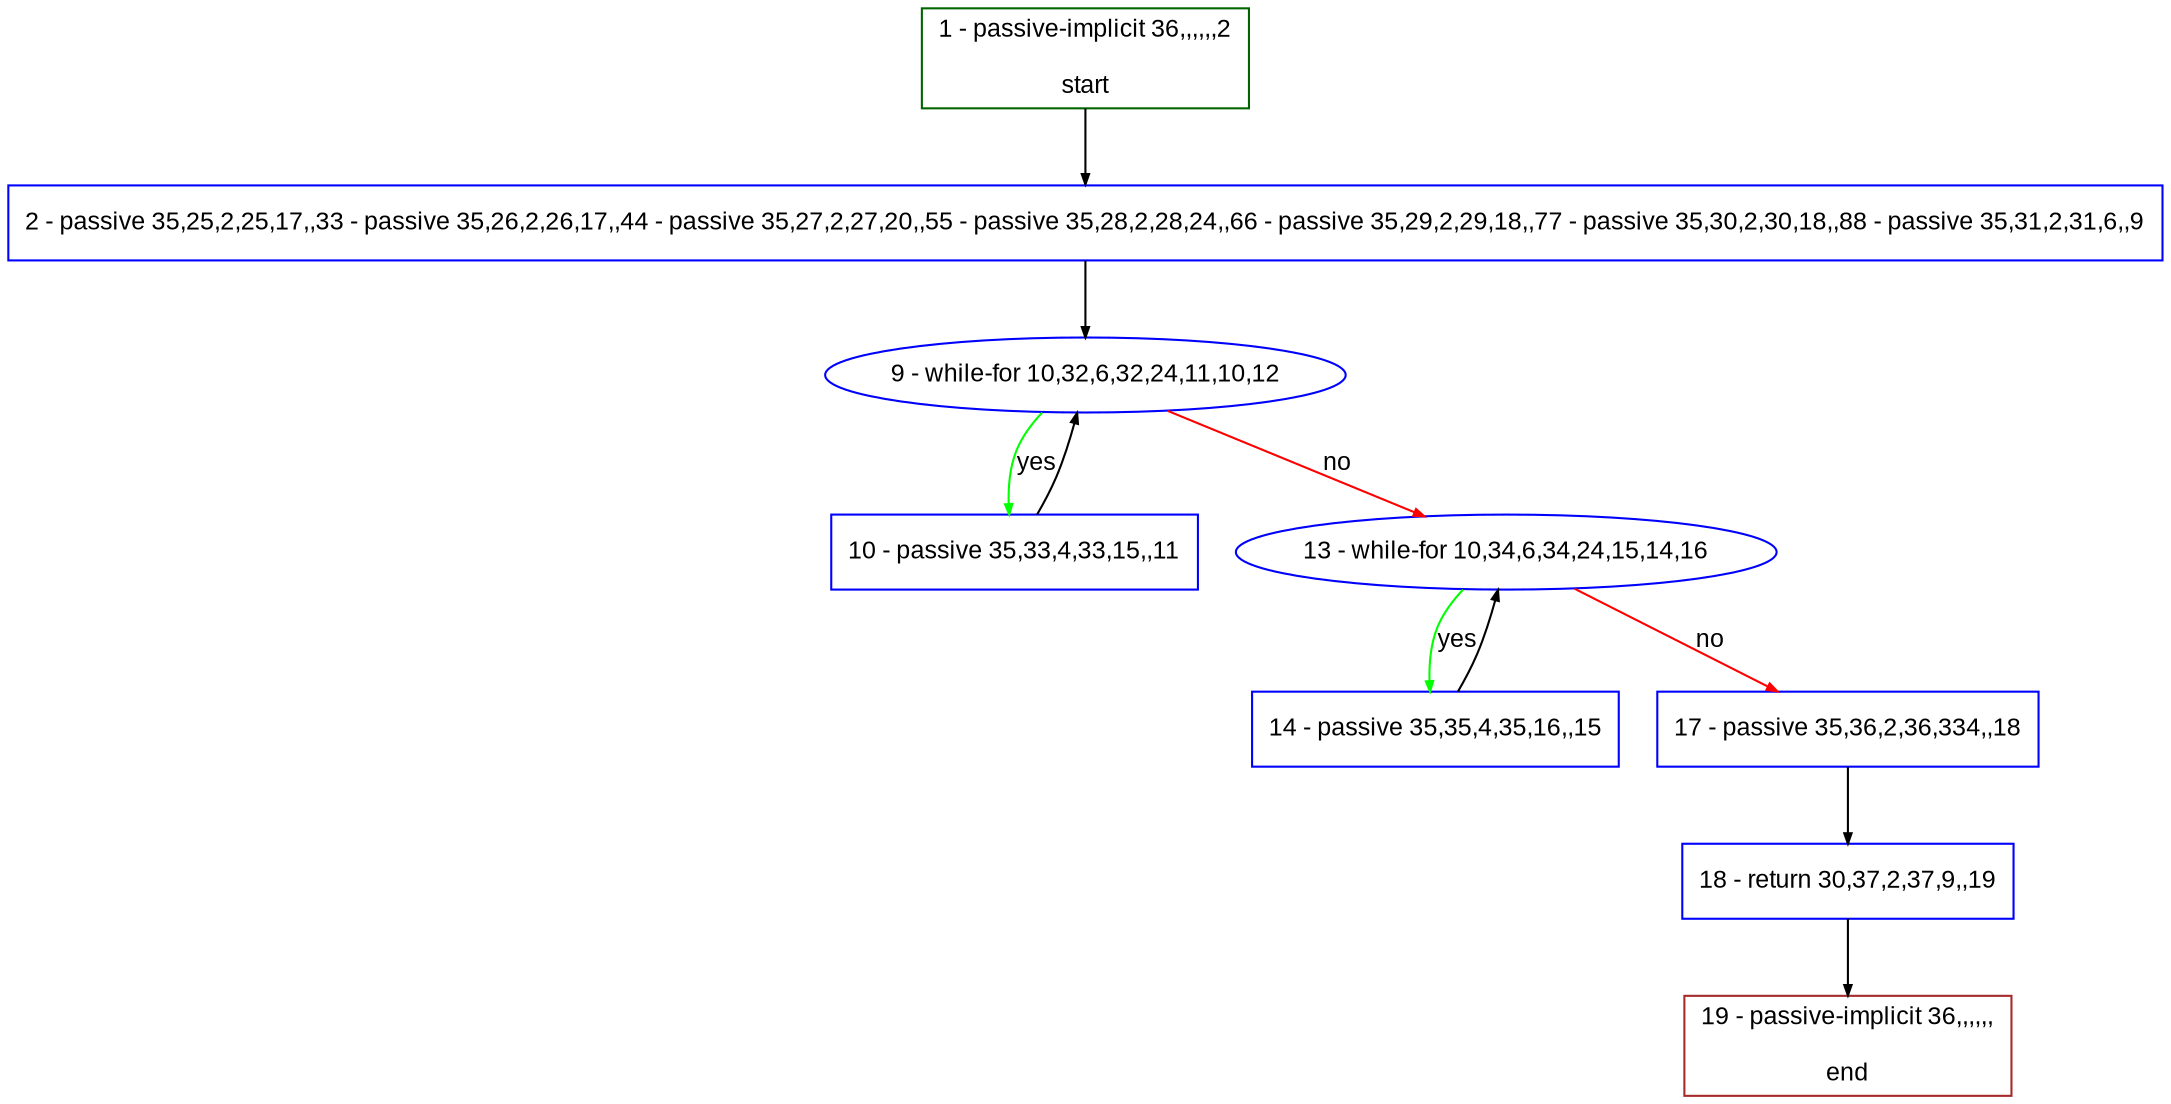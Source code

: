 digraph "" {
  graph [pack="true", label="", fontsize="12", packmode="clust", fontname="Arial", fillcolor="#FFFFCC", bgcolor="white", style="rounded,filled", compound="true"];
  node [node_initialized="no", label="", color="grey", fontsize="12", fillcolor="white", fontname="Arial", style="filled", shape="rectangle", compound="true", fixedsize="false"];
  edge [fontcolor="black", arrowhead="normal", arrowtail="none", arrowsize="0.5", ltail="", label="", color="black", fontsize="12", lhead="", fontname="Arial", dir="forward", compound="true"];
  __N1 [label="2 - passive 35,25,2,25,17,,33 - passive 35,26,2,26,17,,44 - passive 35,27,2,27,20,,55 - passive 35,28,2,28,24,,66 - passive 35,29,2,29,18,,77 - passive 35,30,2,30,18,,88 - passive 35,31,2,31,6,,9", color="#0000ff", fillcolor="#ffffff", style="filled", shape="box"];
  __N2 [label="1 - passive-implicit 36,,,,,,2\n\nstart", color="#006400", fillcolor="#ffffff", style="filled", shape="box"];
  __N3 [label="9 - while-for 10,32,6,32,24,11,10,12", color="#0000ff", fillcolor="#ffffff", style="filled", shape="oval"];
  __N4 [label="10 - passive 35,33,4,33,15,,11", color="#0000ff", fillcolor="#ffffff", style="filled", shape="box"];
  __N5 [label="13 - while-for 10,34,6,34,24,15,14,16", color="#0000ff", fillcolor="#ffffff", style="filled", shape="oval"];
  __N6 [label="14 - passive 35,35,4,35,16,,15", color="#0000ff", fillcolor="#ffffff", style="filled", shape="box"];
  __N7 [label="17 - passive 35,36,2,36,334,,18", color="#0000ff", fillcolor="#ffffff", style="filled", shape="box"];
  __N8 [label="18 - return 30,37,2,37,9,,19", color="#0000ff", fillcolor="#ffffff", style="filled", shape="box"];
  __N9 [label="19 - passive-implicit 36,,,,,,\n\nend", color="#a52a2a", fillcolor="#ffffff", style="filled", shape="box"];
  __N2 -> __N1 [arrowhead="normal", arrowtail="none", color="#000000", label="", dir="forward"];
  __N1 -> __N3 [arrowhead="normal", arrowtail="none", color="#000000", label="", dir="forward"];
  __N3 -> __N4 [arrowhead="normal", arrowtail="none", color="#00ff00", label="yes", dir="forward"];
  __N4 -> __N3 [arrowhead="normal", arrowtail="none", color="#000000", label="", dir="forward"];
  __N3 -> __N5 [arrowhead="normal", arrowtail="none", color="#ff0000", label="no", dir="forward"];
  __N5 -> __N6 [arrowhead="normal", arrowtail="none", color="#00ff00", label="yes", dir="forward"];
  __N6 -> __N5 [arrowhead="normal", arrowtail="none", color="#000000", label="", dir="forward"];
  __N5 -> __N7 [arrowhead="normal", arrowtail="none", color="#ff0000", label="no", dir="forward"];
  __N7 -> __N8 [arrowhead="normal", arrowtail="none", color="#000000", label="", dir="forward"];
  __N8 -> __N9 [arrowhead="normal", arrowtail="none", color="#000000", label="", dir="forward"];
}
